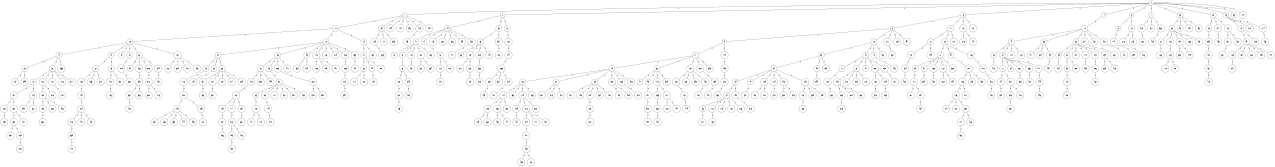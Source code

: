 graph G {
size="8.5,11;"
ratio = "expand;"
fixedsize="true;"
overlap="scale;"
node[shape=circle,width=.12,hight=.12,fontsize=12]
edge[fontsize=12]

0[label=" 0" color=black, pos="2.3294067,1.2720453!"];
1[label=" 1" color=black, pos="1.5476115,2.6497724!"];
2[label=" 2" color=black, pos="0.89294899,0.26602305!"];
3[label=" 3" color=black, pos="1.1645064,2.9599707!"];
4[label=" 4" color=black, pos="2.6756422,0.92157568!"];
5[label=" 5" color=black, pos="0.12009492,1.7853037!"];
6[label=" 6" color=black, pos="0.99164747,0.86316552!"];
7[label=" 7" color=black, pos="0.89113454,1.568675!"];
8[label=" 8" color=black, pos="1.2314139,1.6121822!"];
9[label=" 9" color=black, pos="0.29783064,1.8001735!"];
10[label=" 10" color=black, pos="1.6372095,2.4924432!"];
11[label=" 11" color=black, pos="2.743086,2.0091709!"];
12[label=" 12" color=black, pos="0.98896031,0.29067559!"];
13[label=" 13" color=black, pos="1.985101,0.92993269!"];
14[label=" 14" color=black, pos="1.7762132,1.9042999!"];
15[label=" 15" color=black, pos="0.43914151,2.887889!"];
16[label=" 16" color=black, pos="0.3136952,2.4495808!"];
17[label=" 17" color=black, pos="2.7620257,1.8023055!"];
18[label=" 18" color=black, pos="1.3159508,1.2009512!"];
19[label=" 19" color=black, pos="1.7471625,2.477765!"];
20[label=" 20" color=black, pos="0.14086876,1.8451781!"];
21[label=" 21" color=black, pos="1.8444199,0.10271827!"];
22[label=" 22" color=black, pos="1.568209,0.28798074!"];
23[label=" 23" color=black, pos="0.47999303,0.67790587!"];
24[label=" 24" color=black, pos="1.6759408,1.4052141!"];
25[label=" 25" color=black, pos="0.37724095,0.83720176!"];
26[label=" 26" color=black, pos="1.5022682,2.7522286!"];
27[label=" 27" color=black, pos="0.24827509,0.98555354!"];
28[label=" 28" color=black, pos="1.9984343,0.51511362!"];
29[label=" 29" color=black, pos="1.6058424,1.4634872!"];
30[label=" 30" color=black, pos="1.62485,2.1814018!"];
31[label=" 31" color=black, pos="0.92733764,2.8985313!"];
32[label=" 32" color=black, pos="1.9867944,2.041245!"];
33[label=" 33" color=black, pos="0.51126491,0.057227064!"];
34[label=" 34" color=black, pos="2.9165997,0.26296381!"];
35[label=" 35" color=black, pos="1.0394493,0.55401861!"];
36[label=" 36" color=black, pos="2.079249,0.88073772!"];
37[label=" 37" color=black, pos="0.68696413,1.8591427!"];
38[label=" 38" color=black, pos="0.095692862,2.4166573!"];
39[label=" 39" color=black, pos="0.89985216,2.6263089!"];
40[label=" 40" color=black, pos="0.61893394,1.2506818!"];
41[label=" 41" color=black, pos="0.54600063,2.143732!"];
42[label=" 42" color=black, pos="1.1173645,1.6274751!"];
43[label=" 43" color=black, pos="0.65521311,0.19469739!"];
44[label=" 44" color=black, pos="0.25062592,0.41955339!"];
45[label=" 45" color=black, pos="1.41966,0.24940422!"];
46[label=" 46" color=black, pos="2.3192405,0.53838339!"];
47[label=" 47" color=black, pos="0.98125003,2.1057392!"];
48[label=" 48" color=black, pos="0.83224625,0.73038283!"];
49[label=" 49" color=black, pos="0.66432987,1.8408472!"];
50[label=" 50" color=black, pos="2.2808105,2.9385082!"];
51[label=" 51" color=black, pos="2.649816,2.6704857!"];
52[label=" 52" color=black, pos="1.2086407,2.8380319!"];
53[label=" 53" color=black, pos="0.36873517,1.1436537!"];
54[label=" 54" color=black, pos="1.7534976,2.9070683!"];
55[label=" 55" color=black, pos="1.8467294,2.3349316!"];
56[label=" 56" color=black, pos="2.3692285,0.057222502!"];
57[label=" 57" color=black, pos="0.93942923,2.8152528!"];
58[label=" 58" color=black, pos="1.366392,1.1562634!"];
59[label=" 59" color=black, pos="1.8869666,0.91664979!"];
60[label=" 60" color=black, pos="1.9167883,2.7239081!"];
61[label=" 61" color=black, pos="1.8421178,1.9734991!"];
62[label=" 62" color=black, pos="1.5495988,2.3303631!"];
63[label=" 63" color=black, pos="2.893375,1.0753038!"];
64[label=" 64" color=black, pos="0.73060914,1.2961619!"];
65[label=" 65" color=black, pos="0.030596028,0.89027815!"];
66[label=" 66" color=black, pos="1.8651757,0.41319591!"];
67[label=" 67" color=black, pos="0.87329077,2.8477497!"];
68[label=" 68" color=black, pos="2.0845274,1.0756025!"];
69[label=" 69" color=black, pos="2.4392196,1.5222607!"];
70[label=" 70" color=black, pos="2.9296692,0.38514669!"];
71[label=" 71" color=black, pos="0.51791844,1.0856477!"];
72[label=" 72" color=black, pos="1.5929769,0.91856595!"];
73[label=" 73" color=black, pos="1.4932242,1.0205609!"];
74[label=" 74" color=black, pos="2.8553857,0.11054226!"];
75[label=" 75" color=black, pos="1.7636025,2.5187555!"];
76[label=" 76" color=black, pos="0.52994983,2.7747751!"];
77[label=" 77" color=black, pos="2.6434597,0.95798796!"];
78[label=" 78" color=black, pos="0.14965954,2.396173!"];
79[label=" 79" color=black, pos="1.8035852,2.9161056!"];
80[label=" 80" color=black, pos="1.8636303,1.0201349!"];
81[label=" 81" color=black, pos="1.6435156,1.7152544!"];
82[label=" 82" color=black, pos="0.47445259,1.2275778!"];
83[label=" 83" color=black, pos="2.7840887,1.0861849!"];
84[label=" 84" color=black, pos="2.3406914,0.28320799!"];
85[label=" 85" color=black, pos="0.15799584,0.55728003!"];
86[label=" 86" color=black, pos="0.5843306,1.9752334!"];
87[label=" 87" color=black, pos="1.4352738,2.7844778!"];
88[label=" 88" color=black, pos="1.7260105,2.6557586!"];
89[label=" 89" color=black, pos="2.8453086,2.8684274!"];
90[label=" 90" color=black, pos="0.19680973,2.5578162!"];
91[label=" 91" color=black, pos="2.8423386,2.2949369!"];
92[label=" 92" color=black, pos="2.5049612,2.1671811!"];
93[label=" 93" color=black, pos="2.8193409,0.97061244!"];
94[label=" 94" color=black, pos="0.67791425,1.7915872!"];
95[label=" 95" color=black, pos="0.83718475,1.4120921!"];
96[label=" 96" color=black, pos="0.38067781,1.9327213!"];
97[label=" 97" color=black, pos="2.4388637,2.5457475!"];
98[label=" 98" color=black, pos="1.897154,1.6165718!"];
99[label=" 99" color=black, pos="0.74756488,1.9225225!"];
100[label=" 100" color=black, pos="1.4896537,0.91548315!"];
101[label=" 101" color=black, pos="1.8141649,0.71266599!"];
102[label=" 102" color=black, pos="2.8319414,2.6052671!"];
103[label=" 103" color=black, pos="0.080318294,1.2323214!"];
104[label=" 104" color=black, pos="1.0852099,2.6869825!"];
105[label=" 105" color=black, pos="0.9661914,1.1597471!"];
106[label=" 106" color=black, pos="1.3362937,0.6028379!"];
107[label=" 107" color=black, pos="1.6878277,0.33638469!"];
108[label=" 108" color=black, pos="2.6150641,2.4864759!"];
109[label=" 109" color=black, pos="1.1379634,0.92130808!"];
110[label=" 110" color=black, pos="1.7033951,2.639031!"];
111[label=" 111" color=black, pos="0.54393447,2.2447095!"];
112[label=" 112" color=black, pos="0.036395047,0.15321801!"];
113[label=" 113" color=black, pos="2.164422,2.8659318!"];
114[label=" 114" color=black, pos="0.089283962,1.5845743!"];
115[label=" 115" color=black, pos="0.99413013,0.95459297!"];
116[label=" 116" color=black, pos="0.1728268,2.0384232!"];
117[label=" 117" color=black, pos="2.6402107,1.2806951!"];
118[label=" 118" color=black, pos="2.4863065,1.1273192!"];
119[label=" 119" color=black, pos="2.7910784,2.6593854!"];
120[label=" 120" color=black, pos="1.3037207,1.8300599!"];
121[label=" 121" color=black, pos="2.1255685,0.96885836!"];
122[label=" 122" color=black, pos="1.1647614,1.991964!"];
123[label=" 123" color=black, pos="2.4743916,0.76808581!"];
124[label=" 124" color=black, pos="1.3876259,0.95800862!"];
125[label=" 125" color=black, pos="2.7662403,0.37144243!"];
126[label=" 126" color=black, pos="2.1584297,2.2827878!"];
127[label=" 127" color=black, pos="0.8707904,2.7769816!"];
128[label=" 128" color=black, pos="2.7547765,0.6426538!"];
129[label=" 129" color=black, pos="2.3030333,1.0951974!"];
130[label=" 130" color=black, pos="2.1649448,0.62668629!"];
131[label=" 131" color=black, pos="1.0337185,2.2865548!"];
132[label=" 132" color=black, pos="0.20128111,1.4491809!"];
133[label=" 133" color=black, pos="1.4832671,1.2200682!"];
134[label=" 134" color=black, pos="1.319385,1.591205!"];
135[label=" 135" color=black, pos="1.4450292,2.3646865!"];
136[label=" 136" color=black, pos="2.9752282,1.0801507!"];
137[label=" 137" color=black, pos="0.6188525,2.7460562!"];
138[label=" 138" color=black, pos="2.2625096,1.4231337!"];
139[label=" 139" color=black, pos="0.76751459,0.71757238!"];
140[label=" 140" color=black, pos="1.9542519,0.93631711!"];
141[label=" 141" color=black, pos="0.98737668,0.079215844!"];
142[label=" 142" color=black, pos="0.65924132,2.4969371!"];
143[label=" 143" color=black, pos="2.0386075,0.30407617!"];
144[label=" 144" color=black, pos="2.868964,1.2920971!"];
145[label=" 145" color=black, pos="2.559575,1.2716138!"];
146[label=" 146" color=black, pos="0.41089582,0.11831258!"];
147[label=" 147" color=black, pos="1.404436,2.1472061!"];
148[label=" 148" color=black, pos="2.0026383,0.79620691!"];
149[label=" 149" color=black, pos="1.2399086,1.2967767!"];
150[label=" 150" color=black, pos="0.54584359,1.0034203!"];
151[label=" 151" color=black, pos="2.6553375,0.59828672!"];
152[label=" 152" color=black, pos="0.69172337,2.0121179!"];
153[label=" 153" color=black, pos="2.9285372,0.073382888!"];
154[label=" 154" color=black, pos="2.9784792,1.5178434!"];
155[label=" 155" color=black, pos="2.0275804,2.7416031!"];
156[label=" 156" color=black, pos="0.74857275,1.0202337!"];
157[label=" 157" color=black, pos="2.4132328,1.8876312!"];
158[label=" 158" color=black, pos="1.1107241,0.54352744!"];
159[label=" 159" color=black, pos="2.198548,1.290363!"];
160[label=" 160" color=black, pos="2.032198,1.1415698!"];
161[label=" 161" color=black, pos="0.5862127,1.3001682!"];
162[label=" 162" color=black, pos="2.4066481,1.9476072!"];
163[label=" 163" color=black, pos="0.48306107,0.46444723!"];
164[label=" 164" color=black, pos="1.2270203,0.22011512!"];
165[label=" 165" color=black, pos="1.8016912,0.59932949!"];
166[label=" 166" color=black, pos="0.99879782,2.6784768!"];
167[label=" 167" color=black, pos="0.28467109,0.08761725!"];
168[label=" 168" color=black, pos="0.2713208,1.2776043!"];
169[label=" 169" color=black, pos="1.4441396,0.42222543!"];
170[label=" 170" color=black, pos="0.39578397,2.2850163!"];
171[label=" 171" color=black, pos="0.059042881,2.1104789!"];
172[label=" 172" color=black, pos="2.2341444,0.92631632!"];
173[label=" 173" color=black, pos="2.4383403,1.9482509!"];
174[label=" 174" color=black, pos="0.66850274,2.634484!"];
175[label=" 175" color=black, pos="2.5955676,2.2700429!"];
176[label=" 176" color=black, pos="0.9512882,0.72442188!"];
177[label=" 177" color=black, pos="0.12541958,1.2462156!"];
178[label=" 178" color=black, pos="2.5164799,2.4000486!"];
179[label=" 179" color=black, pos="1.2806954,0.861586!"];
180[label=" 180" color=black, pos="2.8411214,2.5506754!"];
181[label=" 181" color=black, pos="2.3135481,2.7165998!"];
182[label=" 182" color=black, pos="2.125654,1.9352247!"];
183[label=" 183" color=black, pos="0.073184976,2.5881099!"];
184[label=" 184" color=black, pos="1.7529148,0.41990103!"];
185[label=" 185" color=black, pos="1.4591791,1.3995379!"];
186[label=" 186" color=black, pos="1.1973485,2.5511818!"];
187[label=" 187" color=black, pos="1.3101139,2.9928836!"];
188[label=" 188" color=black, pos="0.20067014,0.43069706!"];
189[label=" 189" color=black, pos="0.042485216,0.49626911!"];
190[label=" 190" color=black, pos="0.49838065,1.8893607!"];
191[label=" 191" color=black, pos="1.6367614,2.5960388!"];
192[label=" 192" color=black, pos="1.7900025,1.2680105!"];
193[label=" 193" color=black, pos="0.68205645,1.2248406!"];
194[label=" 194" color=black, pos="2.4671348,2.3574488!"];
195[label=" 195" color=black, pos="1.1887903,2.9284841!"];
196[label=" 196" color=black, pos="2.8938914,2.9036787!"];
197[label=" 197" color=black, pos="1.506478,0.10451582!"];
198[label=" 198" color=black, pos="2.8314416,1.5764243!"];
199[label=" 199" color=black, pos="0.47134719,2.8578791!"];
200[label=" 200" color=black, pos="2.1884029,0.51053125!"];
201[label=" 201" color=black, pos="2.793438,2.7498643!"];
202[label=" 202" color=black, pos="1.5113943,1.0378215!"];
203[label=" 203" color=black, pos="1.4576456,2.0896451!"];
204[label=" 204" color=black, pos="1.3254868,1.2879137!"];
205[label=" 205" color=black, pos="2.3932715,1.8368235!"];
206[label=" 206" color=black, pos="0.38630604,2.6929161!"];
207[label=" 207" color=black, pos="0.58571088,1.1190029!"];
208[label=" 208" color=black, pos="0.67668475,2.6445732!"];
209[label=" 209" color=black, pos="0.36490603,0.7306955!"];
210[label=" 210" color=black, pos="1.5017507,1.576485!"];
211[label=" 211" color=black, pos="0.73482265,0.31093336!"];
212[label=" 212" color=black, pos="0.65945381,2.8922742!"];
213[label=" 213" color=black, pos="0.99127654,1.2774384!"];
214[label=" 214" color=black, pos="2.1423454,2.2352358!"];
215[label=" 215" color=black, pos="0.52114965,1.5021701!"];
216[label=" 216" color=black, pos="2.9837729,2.6679571!"];
217[label=" 217" color=black, pos="0.54118091,0.22497926!"];
218[label=" 218" color=black, pos="2.1671696,2.002328!"];
219[label=" 219" color=black, pos="1.4675943,2.9623017!"];
220[label=" 220" color=black, pos="1.9121084,2.1797735!"];
221[label=" 221" color=black, pos="1.5836735,1.2809675!"];
222[label=" 222" color=black, pos="2.4275664,1.4540752!"];
223[label=" 223" color=black, pos="2.870442,2.1465505!"];
224[label=" 224" color=black, pos="1.1029887,0.20289377!"];
225[label=" 225" color=black, pos="0.21316017,1.6871012!"];
226[label=" 226" color=black, pos="2.2293373,1.2823221!"];
227[label=" 227" color=black, pos="2.0026905,0.82397982!"];
228[label=" 228" color=black, pos="2.0991996,1.8181838!"];
229[label=" 229" color=black, pos="0.46096523,1.4088921!"];
230[label=" 230" color=black, pos="1.6153546,0.83724769!"];
231[label=" 231" color=black, pos="1.8192126,1.3400115!"];
232[label=" 232" color=black, pos="0.79830573,0.56637085!"];
233[label=" 233" color=black, pos="0.97077833,1.3917957!"];
234[label=" 234" color=black, pos="0.94290124,1.8970473!"];
235[label=" 235" color=black, pos="1.9187416,1.8603906!"];
236[label=" 236" color=black, pos="1.7247804,2.7008144!"];
237[label=" 237" color=black, pos="0.77772573,1.0742773!"];
238[label=" 238" color=black, pos="0.9726738,1.878877!"];
239[label=" 239" color=black, pos="0.89532314,1.7140877!"];
240[label=" 240" color=black, pos="1.7617938,1.7050948!"];
241[label=" 241" color=black, pos="1.5339306,2.9326877!"];
242[label=" 242" color=black, pos="1.7710083,1.4224236!"];
243[label=" 243" color=black, pos="2.5507622,2.7076911!"];
244[label=" 244" color=black, pos="0.9613887,2.4612882!"];
245[label=" 245" color=black, pos="1.518212,0.13219476!"];
246[label=" 246" color=black, pos="2.4470905,2.2827722!"];
247[label=" 247" color=black, pos="2.2299602,0.036042526!"];
248[label=" 248" color=black, pos="0.27731849,0.72432606!"];
249[label=" 249" color=black, pos="0.83802777,0.28808101!"];
250[label=" 250" color=black, pos="2.4867488,1.2987859!"];
251[label=" 251" color=black, pos="2.9933189,0.31305357!"];
252[label=" 252" color=black, pos="2.4149824,0.69382204!"];
253[label=" 253" color=black, pos="0.30990734,0.42408011!"];
254[label=" 254" color=black, pos="0.83708852,2.0994115!"];
255[label=" 255" color=black, pos="2.7037122,2.0588027!"];
256[label=" 256" color=black, pos="0.87659134,1.7922798!"];
257[label=" 257" color=black, pos="1.4401425,1.3236552!"];
258[label=" 258" color=black, pos="1.7908655,1.9644024!"];
259[label=" 259" color=black, pos="0.62891799,1.738892!"];
260[label=" 260" color=black, pos="1.0517977,2.9770948!"];
261[label=" 261" color=black, pos="0.25873086,2.1187029!"];
262[label=" 262" color=black, pos="2.1080272,2.1628681!"];
263[label=" 263" color=black, pos="2.3535685,2.7927701!"];
264[label=" 264" color=black, pos="0.0047995183,2.9447789!"];
265[label=" 265" color=black, pos="1.6654108,0.37183343!"];
266[label=" 266" color=black, pos="1.8908751,1.2404607!"];
267[label=" 267" color=black, pos="2.6136917,2.5636935!"];
268[label=" 268" color=black, pos="2.4120668,1.0271945!"];
269[label=" 269" color=black, pos="1.9419631,2.766617!"];
270[label=" 270" color=black, pos="2.3640119,1.8617297!"];
271[label=" 271" color=black, pos="1.1511559,0.9477402!"];
272[label=" 272" color=black, pos="2.2395498,1.6008974!"];
273[label=" 273" color=black, pos="0.16095322,1.3612368!"];
274[label=" 274" color=black, pos="2.3089666,1.5716214!"];
275[label=" 275" color=black, pos="1.5810502,0.5881478!"];
276[label=" 276" color=black, pos="1.6761032,1.6639146!"];
277[label=" 277" color=black, pos="1.7612398,0.66805668!"];
278[label=" 278" color=black, pos="0.36001669,1.842832!"];
279[label=" 279" color=black, pos="0.1842862,2.6671279!"];
280[label=" 280" color=black, pos="2.6830914,1.3287965!"];
281[label=" 281" color=black, pos="1.2407562,0.89587293!"];
282[label=" 282" color=black, pos="1.2917309,0.47238123!"];
283[label=" 283" color=black, pos="2.6028093,0.86589808!"];
284[label=" 284" color=black, pos="2.6758714,1.8969789!"];
285[label=" 285" color=black, pos="1.9603443,2.5623628!"];
286[label=" 286" color=black, pos="1.094822,2.8315335!"];
287[label=" 287" color=black, pos="1.195767,0.70294415!"];
288[label=" 288" color=black, pos="1.7666868,2.722903!"];
289[label=" 289" color=black, pos="1.721774,1.5571659!"];
290[label=" 290" color=black, pos="0.086270287,2.8862859!"];
291[label=" 291" color=black, pos="1.0900762,0.96799217!"];
292[label=" 292" color=black, pos="2.2819967,2.2030586!"];
293[label=" 293" color=black, pos="0.43000669,1.562702!"];
294[label=" 294" color=black, pos="0.17061618,0.80393686!"];
295[label=" 295" color=black, pos="0.89289692,0.2452416!"];
296[label=" 296" color=black, pos="1.5386217,2.6670267!"];
297[label=" 297" color=black, pos="0.5869205,0.27390051!"];
298[label=" 298" color=black, pos="0.25373975,0.36227041!"];
299[label=" 299" color=black, pos="1.9123705,0.10976342!"];
300[label=" 300" color=black, pos="0.19523367,0.43670815!"];
301[label=" 301" color=black, pos="1.0782434,2.150069!"];
302[label=" 302" color=black, pos="2.3936456,2.6152428!"];
303[label=" 303" color=black, pos="0.4608869,0.94612623!"];
304[label=" 304" color=black, pos="2.828629,1.2599042!"];
305[label=" 305" color=black, pos="1.8373456,2.0887403!"];
306[label=" 306" color=black, pos="0.69399118,1.4349013!"];
307[label=" 307" color=black, pos="1.7812733,0.80072881!"];
308[label=" 308" color=black, pos="2.8574867,0.60174731!"];
309[label=" 309" color=black, pos="0.23684707,1.1845898!"];
310[label=" 310" color=black, pos="2.7058222,2.9170352!"];
311[label=" 311" color=black, pos="0.66031702,2.1662177!"];
312[label=" 312" color=black, pos="1.4763144,1.9044955!"];
313[label=" 313" color=black, pos="0.95992665,2.4047453!"];
314[label=" 314" color=black, pos="0.44424656,1.2602795!"];
315[label=" 315" color=black, pos="2.3843113,1.2020268!"];
316[label=" 316" color=black, pos="0.29844525,0.17752813!"];
317[label=" 317" color=black, pos="0.55559044,0.16578498!"];
318[label=" 318" color=black, pos="0.16195049,2.4281218!"];
319[label=" 319" color=black, pos="0.94598155,1.3112135!"];
320[label=" 320" color=black, pos="0.020461394,1.7359559!"];
321[label=" 321" color=black, pos="1.2089449,1.6343059!"];
322[label=" 322" color=black, pos="1.9803478,1.8787113!"];
323[label=" 323" color=black, pos="0.95559366,2.606457!"];
324[label=" 324" color=black, pos="0.88451223,0.78933122!"];
325[label=" 325" color=black, pos="1.1461031,2.7015153!"];
326[label=" 326" color=black, pos="0.037936345,2.130321!"];
327[label=" 327" color=black, pos="1.7239766,2.4062138!"];
328[label=" 328" color=black, pos="0.65724367,1.724826!"];
329[label=" 329" color=black, pos="2.2828709,1.5193801!"];
330[label=" 330" color=black, pos="0.25371728,2.6278778!"];
331[label=" 331" color=black, pos="0.47882955,2.4633498!"];
332[label=" 332" color=black, pos="2.01832,0.80344445!"];
333[label=" 333" color=black, pos="0.20779726,1.4724766!"];
334[label=" 334" color=black, pos="2.6345969,2.2296515!"];
335[label=" 335" color=black, pos="0.044332199,0.10301147!"];
336[label=" 336" color=black, pos="1.778035,0.56776447!"];
337[label=" 337" color=black, pos="0.18696942,2.3241247!"];
338[label=" 338" color=black, pos="0.48523599,1.6499976!"];
339[label=" 339" color=black, pos="1.1863372,0.32740732!"];
340[label=" 340" color=black, pos="1.3660285,1.3690802!"];
341[label=" 341" color=black, pos="0.63581154,0.81955939!"];
342[label=" 342" color=black, pos="2.4443544,1.6289819!"];
343[label=" 343" color=black, pos="1.6850762,1.1902625!"];
344[label=" 344" color=black, pos="2.5598309,2.5240172!"];
345[label=" 345" color=black, pos="2.8451715,2.187487!"];
346[label=" 346" color=black, pos="1.8001443,2.294473!"];
347[label=" 347" color=black, pos="0.95083209,0.19113871!"];
348[label=" 348" color=black, pos="1.7527321,1.8906864!"];
349[label=" 349" color=black, pos="2.4017757,2.6589521!"];
350[label=" 350" color=black, pos="1.7594567,2.3348167!"];
351[label=" 351" color=black, pos="2.0199274,1.9076441!"];
352[label=" 352" color=black, pos="2.2831061,0.32655852!"];
353[label=" 353" color=black, pos="2.2798032,0.45868513!"];
354[label=" 354" color=black, pos="1.3515301,2.066429!"];
355[label=" 355" color=black, pos="2.3750385,1.6192228!"];
356[label=" 356" color=black, pos="2.8177866,1.5163143!"];
357[label=" 357" color=black, pos="1.2201551,1.0656925!"];
358[label=" 358" color=black, pos="0.46320031,0.42414468!"];
359[label=" 359" color=black, pos="2.9255884,0.06288589!"];
360[label=" 360" color=black, pos="1.7634502,1.3369722!"];
361[label=" 361" color=black, pos="0.90348992,0.1232008!"];
362[label=" 362" color=black, pos="0.54881544,1.5573823!"];
363[label=" 363" color=black, pos="2.4471975,0.051624558!"];
364[label=" 364" color=black, pos="0.68651438,2.4845464!"];
365[label=" 365" color=black, pos="0.74320515,2.8862812!"];
366[label=" 366" color=black, pos="1.9507481,1.6895331!"];
367[label=" 367" color=black, pos="1.6422147,0.08503099!"];
368[label=" 368" color=black, pos="2.1418634,2.4489182!"];
369[label=" 369" color=black, pos="0.21766043,2.3003734!"];
370[label=" 370" color=black, pos="1.7617488,0.69032982!"];
371[label=" 371" color=black, pos="2.0343608,1.4739303!"];
372[label=" 372" color=black, pos="2.3098932,2.6275446!"];
373[label=" 373" color=black, pos="0.50871567,2.2595038!"];
374[label=" 374" color=black, pos="0.82425169,0.33580023!"];
375[label=" 375" color=black, pos="0.70145591,1.8721313!"];
376[label=" 376" color=black, pos="2.8428344,1.8886727!"];
377[label=" 377" color=black, pos="1.8931685,1.8269707!"];
378[label=" 378" color=black, pos="0.046801718,2.8638635!"];
379[label=" 379" color=black, pos="1.2592549,0.80203765!"];
380[label=" 380" color=black, pos="2.2962706,2.6222464!"];
381[label=" 381" color=black, pos="1.943408,2.2644501!"];
382[label=" 382" color=black, pos="0.83078712,0.23412615!"];
383[label=" 383" color=black, pos="1.0210815,0.37556236!"];
384[label=" 384" color=black, pos="1.4273069,2.9244107!"];
385[label=" 385" color=black, pos="0.45328109,2.9753927!"];
386[label=" 386" color=black, pos="0.26868187,1.5812453!"];
387[label=" 387" color=black, pos="0.17705007,1.0970848!"];
388[label=" 388" color=black, pos="1.8128652,1.278307!"];
389[label=" 389" color=black, pos="0.60108144,1.523933!"];
390[label=" 390" color=black, pos="2.1430074,2.9641116!"];
391[label=" 391" color=black, pos="2.8643166,2.0280048!"];
392[label=" 392" color=black, pos="2.603909,0.61209887!"];
393[label=" 393" color=black, pos="0.70379686,1.5572729!"];
394[label=" 394" color=black, pos="2.4267477,1.5004155!"];
395[label=" 395" color=black, pos="2.5218011,1.0771185!"];
396[label=" 396" color=black, pos="1.3168315,2.0909396!"];
397[label=" 397" color=black, pos="1.8981826,0.34978152!"];
398[label=" 398" color=black, pos="0.37293169,0.20527889!"];
399[label=" 399" color=black, pos="2.6535671,0.52887171!"];
400[label=" 400" color=black, pos="2.1856992,2.3146661!"];
401[label=" 401" color=black, pos="0.72846212,1.8619748!"];
402[label=" 402" color=black, pos="2.0104572,0.75900767!"];
403[label=" 403" color=black, pos="2.9598905,1.8669246!"];
404[label=" 404" color=black, pos="1.1915517,0.19463501!"];
405[label=" 405" color=black, pos="2.5727368,2.1309243!"];
406[label=" 406" color=black, pos="2.8583096,0.18291673!"];
407[label=" 407" color=black, pos="0.56948687,1.7693527!"];
408[label=" 408" color=black, pos="2.852759,2.6446821!"];
409[label=" 409" color=black, pos="1.9559578,2.736431!"];
410[label=" 410" color=black, pos="1.8690471,0.49867331!"];
411[label=" 411" color=black, pos="0.33156485,0.10565964!"];
412[label=" 412" color=black, pos="0.32346219,1.6128509!"];
413[label=" 413" color=black, pos="1.8447112,0.84186747!"];
414[label=" 414" color=black, pos="0.079978355,0.21489749!"];
415[label=" 415" color=black, pos="1.7365726,0.40465127!"];
416[label=" 416" color=black, pos="0.068269054,1.1705528!"];
417[label=" 417" color=black, pos="0.55599018,0.99064188!"];
418[label=" 418" color=black, pos="0.40242245,1.2539749!"];
419[label=" 419" color=black, pos="1.8549132,1.2571039!"];
420[label=" 420" color=black, pos="2.6599291,2.0745743!"];
421[label=" 421" color=black, pos="2.6137299,0.20766113!"];
422[label=" 422" color=black, pos="1.941226,0.34317348!"];
423[label=" 423" color=black, pos="1.4068088,2.2671303!"];
424[label=" 424" color=black, pos="1.7971581,1.4993048!"];
425[label=" 425" color=black, pos="0.34466686,2.7781855!"];
426[label=" 426" color=black, pos="1.9792618,1.4810766!"];
427[label=" 427" color=black, pos="0.39179489,0.012550341!"];
428[label=" 428" color=black, pos="1.6081352,0.55636437!"];
429[label=" 429" color=black, pos="0.0035664528,0.91557337!"];
430[label=" 430" color=black, pos="2.1865841,0.62259107!"];
431[label=" 431" color=black, pos="2.0065716,0.068470875!"];
432[label=" 432" color=black, pos="2.3274044,1.156878!"];
433[label=" 433" color=black, pos="1.0577223,1.4191606!"];
434[label=" 434" color=black, pos="2.9672239,0.87115916!"];
435[label=" 435" color=black, pos="0.63841768,1.4107428!"];
436[label=" 436" color=black, pos="0.97083417,0.46841799!"];
437[label=" 437" color=black, pos="2.7311327,0.91919306!"];
438[label=" 438" color=black, pos="1.6427382,1.5111098!"];
439[label=" 439" color=black, pos="0.43150549,0.45303953!"];
440[label=" 440" color=black, pos="2.1473563,0.43098122!"];
441[label=" 441" color=black, pos="0.54498103,1.2420628!"];
442[label=" 442" color=black, pos="1.750379,1.8712238!"];
443[label=" 443" color=black, pos="0.99693149,2.6353496!"];
444[label=" 444" color=black, pos="2.2490738,2.9421663!"];
445[label=" 445" color=black, pos="0.48775895,2.8979234!"];
446[label=" 446" color=black, pos="1.4031435,2.779807!"];
447[label=" 447" color=black, pos="0.98861389,2.5935589!"];
448[label=" 448" color=black, pos="1.842764,1.3410489!"];
449[label=" 449" color=black, pos="0.87468193,0.89995002!"];
450[label=" 450" color=black, pos="0.69633371,1.0138577!"];
451[label=" 451" color=black, pos="2.0531404,0.66103085!"];
452[label=" 452" color=black, pos="0.75297485,2.2824207!"];
453[label=" 453" color=black, pos="2.4645565,1.371231!"];
454[label=" 454" color=black, pos="2.5893773,2.7023489!"];
455[label=" 455" color=black, pos="0.38388449,0.71396147!"];
456[label=" 456" color=black, pos="1.3204479,0.6143936!"];
457[label=" 457" color=black, pos="2.6381221,1.8201908!"];
458[label=" 458" color=black, pos="0.2855174,2.027721!"];
459[label=" 459" color=black, pos="2.4832557,0.64087199!"];
460[label=" 460" color=black, pos="2.291949,1.4769644!"];
461[label=" 461" color=black, pos="0.10363687,0.62420539!"];
462[label=" 462" color=black, pos="0.9992333,0.27100542!"];
463[label=" 463" color=black, pos="2.6224621,1.6097663!"];
464[label=" 464" color=black, pos="2.0399773,0.13803984!"];
465[label=" 465" color=black, pos="0.73850355,0.012555142!"];
466[label=" 466" color=black, pos="0.79227909,0.36267873!"];
467[label=" 467" color=black, pos="2.729028,0.51176536!"];
468[label=" 468" color=black, pos="0.92684345,0.7774824!"];
469[label=" 469" color=black, pos="0.83692505,2.7234945!"];
470[label=" 470" color=black, pos="1.7282421,2.2192761!"];
471[label=" 471" color=black, pos="0.97946682,2.2936142!"];
472[label=" 472" color=black, pos="2.0532024,2.6975434!"];
473[label=" 473" color=black, pos="2.3898846,0.81572689!"];
474[label=" 474" color=black, pos="0.7503747,2.4576985!"];
475[label=" 475" color=black, pos="0.18195634,0.50037964!"];
476[label=" 476" color=black, pos="1.9581936,1.1392801!"];
477[label=" 477" color=black, pos="0.67954983,1.631277!"];
478[label=" 478" color=black, pos="1.8572745,0.75849609!"];
479[label=" 479" color=black, pos="0.67959564,2.8561854!"];
480[label=" 480" color=black, pos="2.4837643,0.52450399!"];
481[label=" 481" color=black, pos="1.2638274,2.0558127!"];
482[label=" 482" color=black, pos="1.5186365,1.4936048!"];
483[label=" 483" color=black, pos="0.48297507,2.8093926!"];
484[label=" 484" color=black, pos="1.2718465,2.2362873!"];
485[label=" 485" color=black, pos="2.8114473,1.3591882!"];
486[label=" 486" color=black, pos="2.7181175,1.5054633!"];
487[label=" 487" color=black, pos="2.1697946,2.1305112!"];
488[label=" 488" color=black, pos="1.9153776,2.5272078!"];
489[label=" 489" color=black, pos="1.9952461,2.1934071!"];
490[label=" 490" color=black, pos="0.096531624,0.21447543!"];
491[label=" 491" color=black, pos="1.6809964,1.0206754!"];
492[label=" 492" color=black, pos="1.9725408,0.90423924!"];
493[label=" 493" color=black, pos="0.12452709,2.45271!"];
494[label=" 494" color=black, pos="1.3811118,0.24035779!"];
495[label=" 495" color=black, pos="2.319822,1.2044653!"];
496[label=" 496" color=black, pos="1.0258842,2.4144046!"];
497[label=" 497" color=black, pos="1.3146935,1.5350129!"];
498[label=" 498" color=black, pos="0.29482368,1.9907318!"];
499[label=" 499" color=black, pos="2.7733564,1.928663!"];
0--1[label="1"]
0--2[label="1"]
0--3[label="1"]
0--4[label="1"]
0--5[label="1"]
0--7[label="1"]
0--23[label="1"]
0--26[label="1"]
0--45[label="1"]
0--55[label="1"]
0--241[label="1"]
1--10[label="1"]
1--59[label="1"]
1--109[label="1"]
1--142[label="1"]
1--296[label="1"]
1--413[label="1"]
1--492[label="1"]
2--29[label="1"]
2--50[label="1"]
2--51[label="1"]
3--8[label="1"]
3--17[label="1"]
3--127[label="1"]
3--178[label="1"]
4--12[label="1"]
5--6[label="1"]
5--15[label="1"]
6--140[label="1"]
7--218[label="1"]
7--311[label="1"]
7--386[label="1"]
8--9[label="1"]
8--18[label="1"]
8--271[label="1"]
8--284[label="1"]
8--494[label="1"]
9--11[label="1"]
9--119[label="1"]
10--13[label="1"]
10--16[label="1"]
10--24[label="1"]
11--19[label="1"]
11--38[label="1"]
11--131[label="1"]
11--302[label="1"]
11--396[label="1"]
12--44[label="1"]
12--53[label="1"]
12--56[label="1"]
12--374[label="1"]
12--437[label="1"]
12--450[label="1"]
13--14[label="1"]
13--40[label="1"]
13--57[label="1"]
13--81[label="1"]
13--86[label="1"]
13--167[label="1"]
14--25[label="1"]
14--30[label="1"]
14--353[label="1"]
15--213[label="1"]
15--248[label="1"]
16--20[label="1"]
16--35[label="1"]
16--93[label="1"]
16--148[label="1"]
16--188[label="1"]
16--219[label="1"]
16--226[label="1"]
16--333[label="1"]
17--21[label="1"]
17--22[label="1"]
17--170[label="1"]
18--33[label="1"]
18--42[label="1"]
18--70[label="1"]
18--486[label="1"]
19--36[label="1"]
19--67[label="1"]
19--83[label="1"]
19--133[label="1"]
19--285[label="1"]
19--456[label="1"]
20--46[label="1"]
20--60[label="1"]
20--65[label="1"]
21--157[label="1"]
21--199[label="1"]
22--78[label="1"]
22--94[label="1"]
22--168[label="1"]
23--68[label="1"]
23--96[label="1"]
23--249[label="1"]
23--460[label="1"]
24--27[label="1"]
24--438[label="1"]
25--164[label="1"]
25--399[label="1"]
26--28[label="1"]
26--104[label="1"]
26--176[label="1"]
27--32[label="1"]
27--49[label="1"]
27--222[label="1"]
28--393[label="1"]
29--41[label="1"]
29--74[label="1"]
29--146[label="1"]
29--260[label="1"]
29--306[label="1"]
29--443[label="1"]
29--452[label="1"]
30--31[label="1"]
30--108[label="1"]
30--121[label="1"]
30--126[label="1"]
30--371[label="1"]
31--124[label="1"]
31--145[label="1"]
32--111[label="1"]
32--216[label="1"]
33--34[label="1"]
33--92[label="1"]
33--139[label="1"]
34--39[label="1"]
34--79[label="1"]
34--169[label="1"]
34--184[label="1"]
34--243[label="1"]
34--246[label="1"]
35--37[label="1"]
35--43[label="1"]
35--225[label="1"]
35--471[label="1"]
36--114[label="1"]
36--138[label="1"]
36--179[label="1"]
36--265[label="1"]
37--106[label="1"]
37--332[label="1"]
37--499[label="1"]
38--47[label="1"]
38--95[label="1"]
38--175[label="1"]
38--309[label="1"]
39--54[label="1"]
39--192[label="1"]
40--61[label="1"]
40--75[label="1"]
41--48[label="1"]
41--73[label="1"]
41--118[label="1"]
41--128[label="1"]
41--156[label="1"]
42--77[label="1"]
42--80[label="1"]
42--91[label="1"]
42--150[label="1"]
42--230[label="1"]
43--52[label="1"]
44--62[label="1"]
44--64[label="1"]
44--107[label="1"]
44--162[label="1"]
45--72[label="1"]
45--210[label="1"]
45--214[label="1"]
46--116[label="1"]
49--134[label="1"]
50--63[label="1"]
50--397[label="1"]
51--182[label="1"]
52--85[label="1"]
52--103[label="1"]
52--117[label="1"]
52--261[label="1"]
52--291[label="1"]
52--432[label="1"]
53--147[label="1"]
53--304[label="1"]
53--454[label="1"]
54--58[label="1"]
54--113[label="1"]
54--143[label="1"]
54--160[label="1"]
54--368[label="1"]
56--69[label="1"]
56--82[label="1"]
56--100[label="1"]
56--110[label="1"]
56--215[label="1"]
56--239[label="1"]
58--211[label="1"]
59--129[label="1"]
59--177[label="1"]
59--395[label="1"]
60--191[label="1"]
61--132[label="1"]
61--365[label="1"]
61--370[label="1"]
62--418[label="1"]
63--66[label="1"]
63--123[label="1"]
63--305[label="1"]
63--419[label="1"]
64--71[label="1"]
64--84[label="1"]
64--237[label="1"]
64--383[label="1"]
64--411[label="1"]
65--151[label="1"]
65--201[label="1"]
65--207[label="1"]
65--274[label="1"]
65--289[label="1"]
67--231[label="1"]
67--375[label="1"]
67--431[label="1"]
68--87[label="1"]
68--105[label="1"]
68--190[label="1"]
68--255[label="1"]
68--496[label="1"]
69--464[label="1"]
70--445[label="1"]
71--144[label="1"]
71--307[label="1"]
72--99[label="1"]
72--205[label="1"]
73--88[label="1"]
74--76[label="1"]
75--102[label="1"]
75--166[label="1"]
76--112[label="1"]
76--173[label="1"]
77--122[label="1"]
78--89[label="1"]
78--97[label="1"]
78--158[label="1"]
78--161[label="1"]
78--382[label="1"]
79--347[label="1"]
80--159[label="1"]
80--272[label="1"]
80--303[label="1"]
80--310[label="1"]
81--212[label="1"]
82--98[label="1"]
82--252[label="1"]
83--137[label="1"]
83--193[label="1"]
83--224[label="1"]
83--264[label="1"]
83--420[label="1"]
85--130[label="1"]
86--90[label="1"]
86--153[label="1"]
86--228[label="1"]
86--344[label="1"]
87--136[label="1"]
88--262[label="1"]
88--345[label="1"]
89--171[label="1"]
92--299[label="1"]
93--354[label="1"]
93--442[label="1"]
94--101[label="1"]
95--197[label="1"]
97--389[label="1"]
98--187[label="1"]
99--125[label="1"]
99--254[label="1"]
99--268[label="1"]
99--293[label="1"]
99--470[label="1"]
101--183[label="1"]
101--298[label="1"]
101--483[label="1"]
102--163[label="1"]
103--149[label="1"]
104--439[label="1"]
105--135[label="1"]
106--115[label="1"]
108--189[label="1"]
108--318[label="1"]
110--493[label="1"]
112--120[label="1"]
113--165[label="1"]
114--203[label="1"]
114--235[label="1"]
114--323[label="1"]
115--154[label="1"]
115--174[label="1"]
115--234[label="1"]
116--200[label="1"]
118--487[label="1"]
119--195[label="1"]
121--242[label="1"]
122--236[label="1"]
123--377[label="1"]
123--384[label="1"]
124--206[label="1"]
124--220[label="1"]
125--341[label="1"]
127--275[label="1"]
127--414[label="1"]
128--316[label="1"]
128--334[label="1"]
129--385[label="1"]
130--141[label="1"]
130--412[label="1"]
131--287[label="1"]
131--388[label="1"]
131--398[label="1"]
131--423[label="1"]
132--194[label="1"]
133--473[label="1"]
133--489[label="1"]
135--172[label="1"]
135--180[label="1"]
140--259[label="1"]
144--319[label="1"]
145--290[label="1"]
145--361[label="1"]
148--186[label="1"]
148--292[label="1"]
148--407[label="1"]
149--240[label="1"]
150--152[label="1"]
150--229[label="1"]
151--155[label="1"]
152--348[label="1"]
153--343[label="1"]
154--227[label="1"]
157--314[label="1"]
158--430[label="1"]
159--238[label="1"]
159--300[label="1"]
159--433[label="1"]
161--232[label="1"]
161--294[label="1"]
167--281[label="1"]
167--324[label="1"]
167--421[label="1"]
167--436[label="1"]
168--270[label="1"]
169--196[label="1"]
169--221[label="1"]
171--181[label="1"]
171--297[label="1"]
174--378[label="1"]
175--233[label="1"]
175--277[label="1"]
176--301[label="1"]
176--488[label="1"]
179--209[label="1"]
179--276[label="1"]
179--326[label="1"]
182--244[label="1"]
183--185[label="1"]
183--217[label="1"]
184--342[label="1"]
185--247[label="1"]
185--321[label="1"]
185--350[label="1"]
187--208[label="1"]
189--198[label="1"]
189--363[label="1"]
189--453[label="1"]
190--335[label="1"]
190--409[label="1"]
192--313[label="1"]
194--204[label="1"]
195--202[label="1"]
197--308[label="1"]
198--358[label="1"]
200--245[label="1"]
200--295[label="1"]
201--331[label="1"]
202--256[label="1"]
203--349[label="1"]
203--360[label="1"]
204--278[label="1"]
204--401[label="1"]
204--415[label="1"]
206--250[label="1"]
209--424[label="1"]
212--362[label="1"]
213--428[label="1"]
214--465[label="1"]
215--286[label="1"]
218--280[label="1"]
220--223[label="1"]
220--427[label="1"]
223--251[label="1"]
223--269[label="1"]
224--282[label="1"]
225--352[label="1"]
226--263[label="1"]
227--266[label="1"]
228--312[label="1"]
229--258[label="1"]
230--317[label="1"]
233--338[label="1"]
234--367[label="1"]
235--458[label="1"]
235--474[label="1"]
237--325[label="1"]
238--315[label="1"]
239--369[label="1"]
239--475[label="1"]
243--320[label="1"]
243--346[label="1"]
244--253[label="1"]
245--257[label="1"]
245--283[label="1"]
245--355[label="1"]
245--444[label="1"]
245--455[label="1"]
246--267[label="1"]
246--359[label="1"]
246--391[label="1"]
253--330[label="1"]
253--364[label="1"]
253--379[label="1"]
262--372[label="1"]
263--273[label="1"]
267--336[label="1"]
269--288[label="1"]
270--376[label="1"]
271--337[label="1"]
273--394[label="1"]
276--279[label="1"]
276--441[label="1"]
276--480[label="1"]
277--322[label="1"]
277--404[label="1"]
278--339[label="1"]
279--417[label="1"]
282--327[label="1"]
285--340[label="1"]
286--462[label="1"]
287--461[label="1"]
295--448[label="1"]
297--434[label="1"]
301--387[label="1"]
302--329[label="1"]
305--366[label="1"]
307--328[label="1"]
307--406[label="1"]
308--490[label="1"]
312--380[label="1"]
312--416[label="1"]
314--426[label="1"]
328--357[label="1"]
329--491[label="1"]
330--495[label="1"]
333--440[label="1"]
338--484[label="1"]
339--410[label="1"]
343--351[label="1"]
343--356[label="1"]
344--457[label="1"]
345--405[label="1"]
350--447[label="1"]
350--463[label="1"]
351--482[label="1"]
352--390[label="1"]
352--392[label="1"]
366--373[label="1"]
372--485[label="1"]
374--381[label="1"]
376--425[label="1"]
378--403[label="1"]
378--446[label="1"]
379--472[label="1"]
383--422[label="1"]
384--402[label="1"]
386--429[label="1"]
393--400[label="1"]
397--408[label="1"]
400--467[label="1"]
403--468[label="1"]
411--449[label="1"]
413--469[label="1"]
417--435[label="1"]
423--481[label="1"]
435--459[label="1"]
435--478[label="1"]
447--466[label="1"]
449--498[label="1"]
450--451[label="1"]
452--477[label="1"]
454--497[label="1"]
461--479[label="1"]
467--476[label="1"]

}
